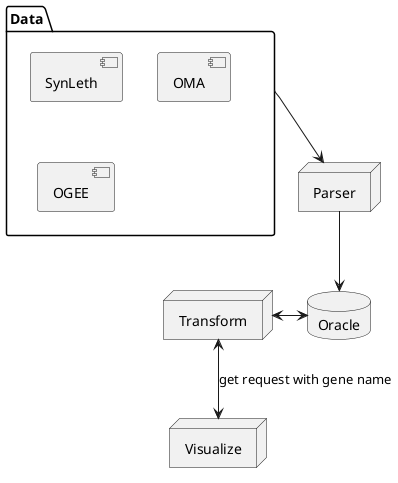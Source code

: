 @startuml
package Data {
    [SynLeth]
    [OMA]
    [OGEE]
}

node Parser
node Transform
node Visualize
database "Oracle"

Data --> "Parser"
Parser --> "Oracle"
Oracle <-l-> "Transform"
Transform <--> Visualize : get request with gene name

@enduml